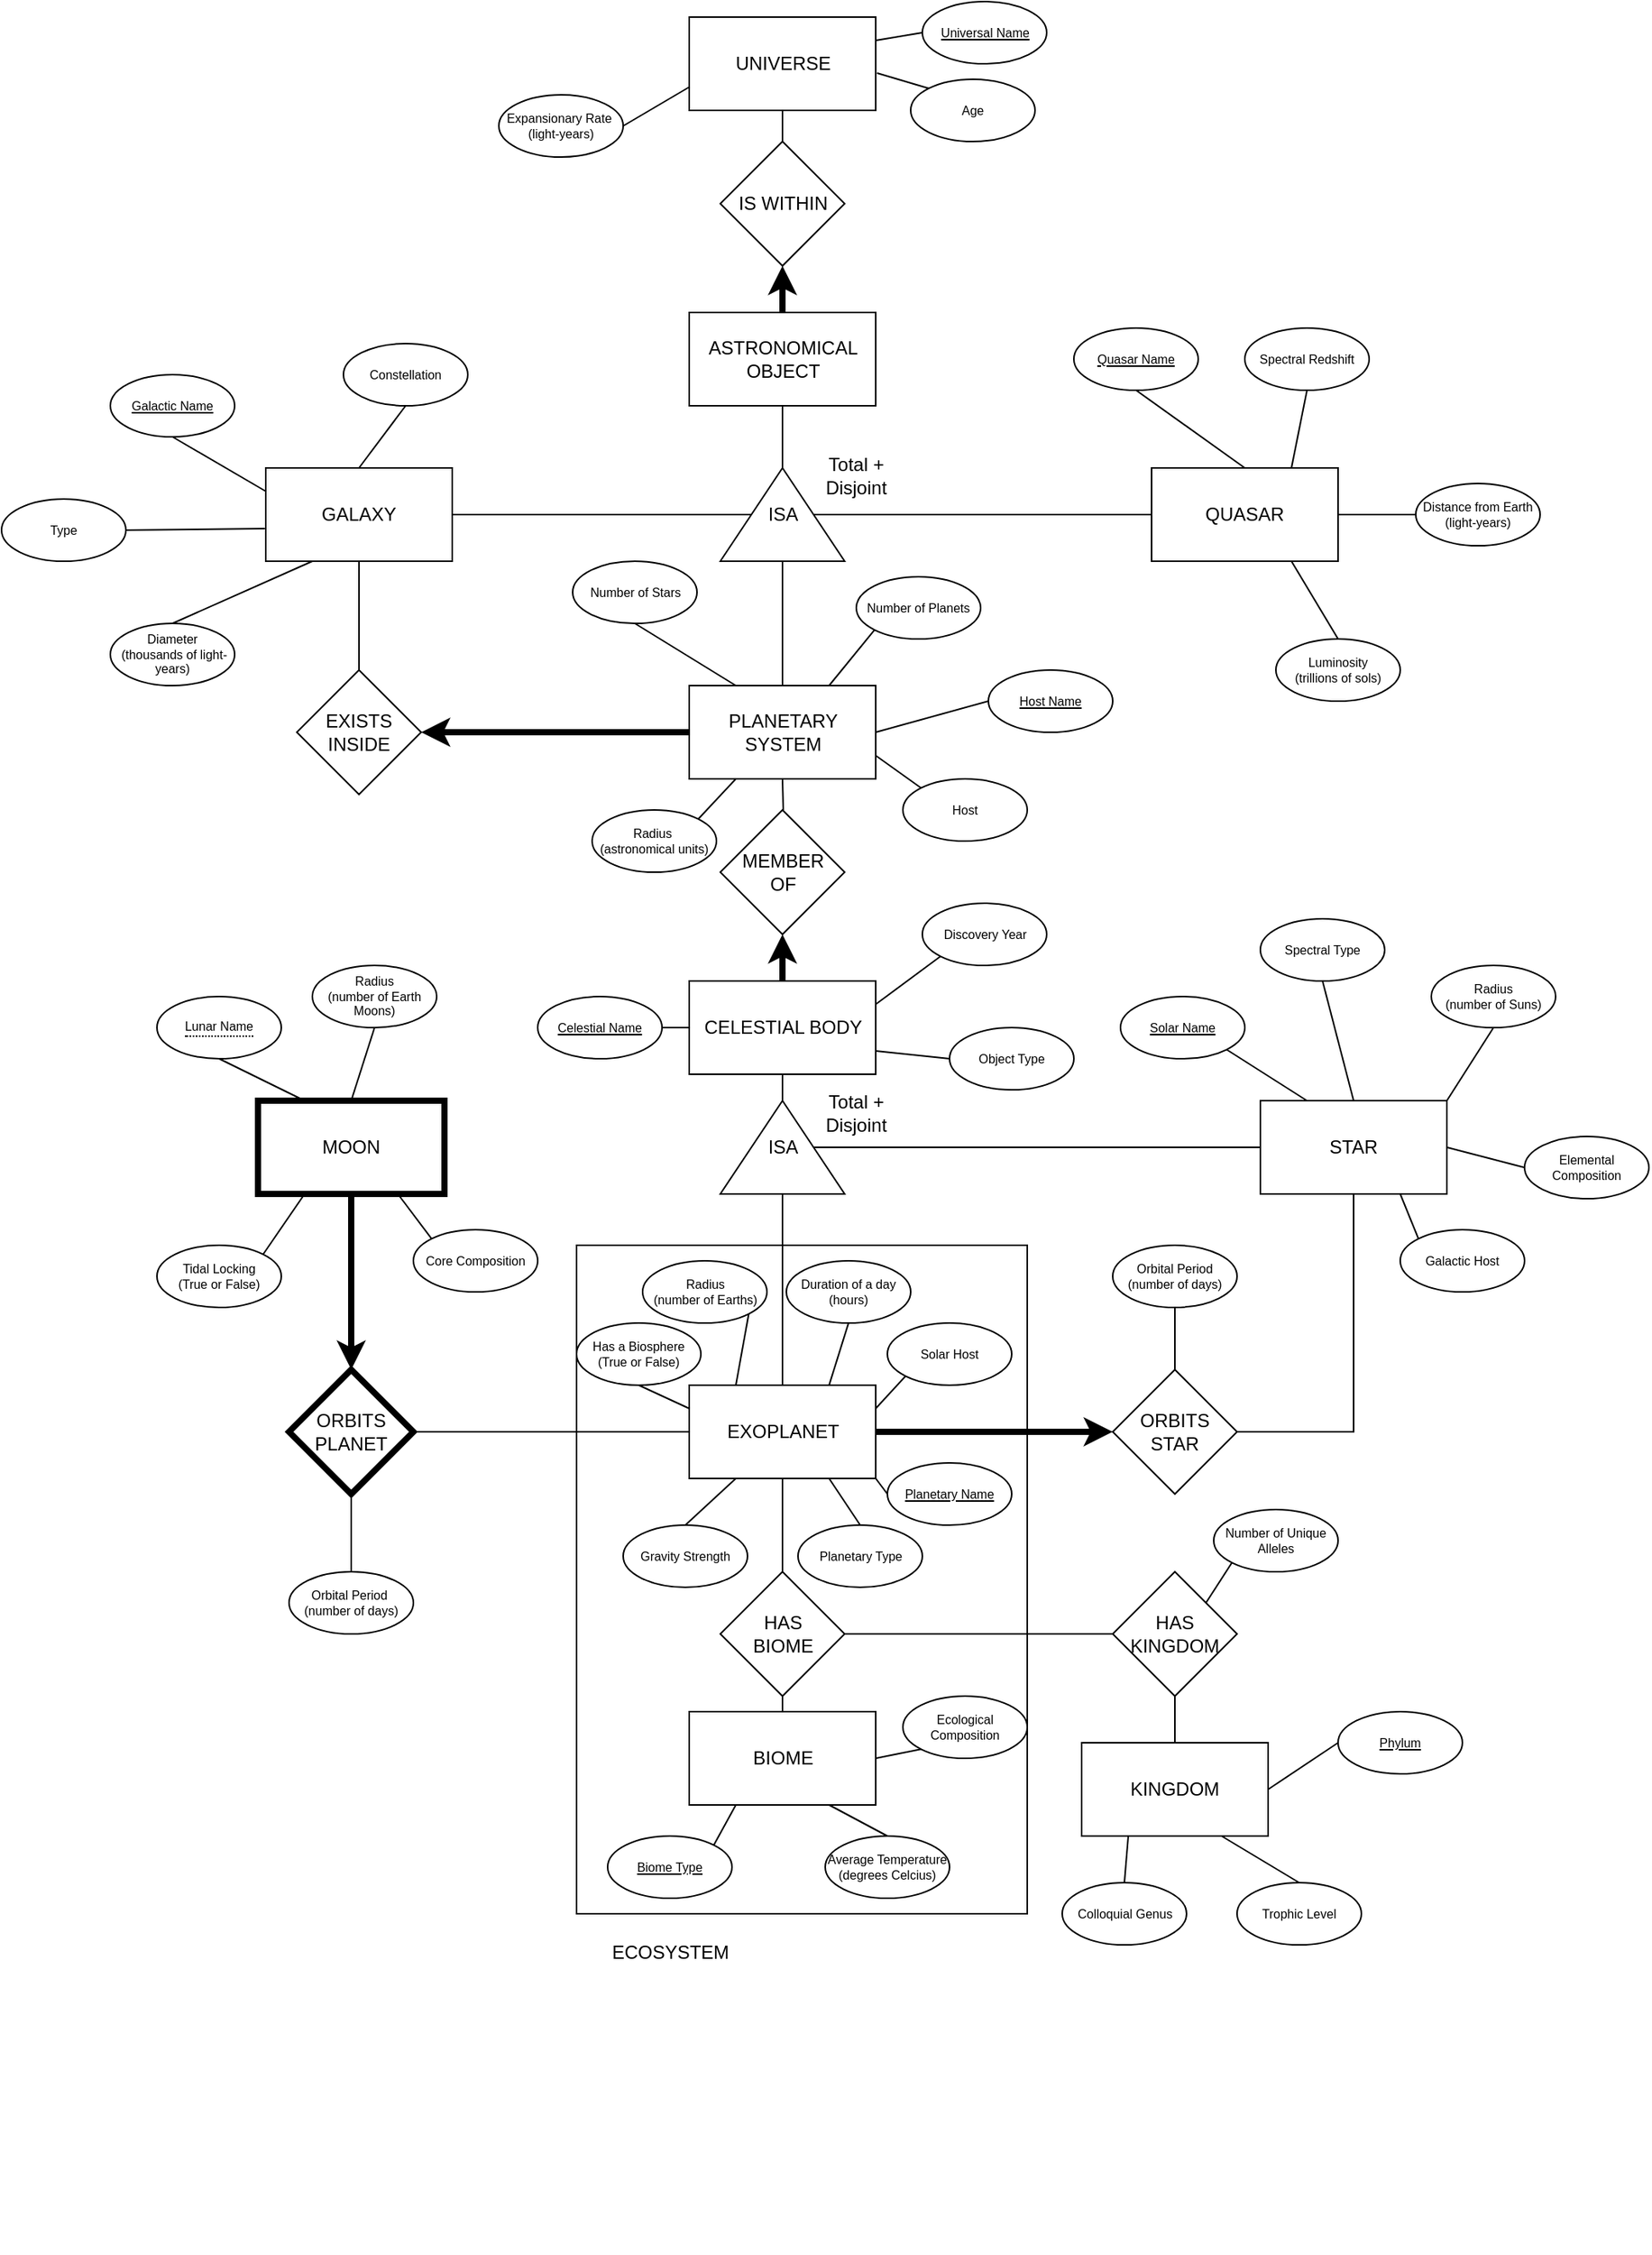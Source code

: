 <mxfile version="26.0.16">
  <diagram id="R2lEEEUBdFMjLlhIrx00" name="Page-1">
    <mxGraphModel dx="759" dy="839" grid="1" gridSize="10" guides="1" tooltips="1" connect="1" arrows="1" fold="1" page="1" pageScale="1" pageWidth="850" pageHeight="1100" math="0" shadow="0" extFonts="Permanent Marker^https://fonts.googleapis.com/css?family=Permanent+Marker">
      <root>
        <mxCell id="0" />
        <mxCell id="1" parent="0" />
        <mxCell id="1VaoVHeP2MTb9diUtBoy-65" value="" style="rounded=0;whiteSpace=wrap;html=1;fillColor=none;" parent="1" vertex="1">
          <mxGeometry x="440" y="800" width="290" height="430" as="geometry" />
        </mxCell>
        <mxCell id="3_3b8tCCSucJhdSfP9AF-27" value="PLANETARY SYSTEM" style="rounded=0;whiteSpace=wrap;html=1;" parent="1" vertex="1">
          <mxGeometry x="512.5" y="440" width="120" height="60" as="geometry" />
        </mxCell>
        <mxCell id="3_3b8tCCSucJhdSfP9AF-43" value="CELESTIAL BODY" style="rounded=0;whiteSpace=wrap;html=1;" parent="1" vertex="1">
          <mxGeometry x="512.5" y="630" width="120" height="60" as="geometry" />
        </mxCell>
        <mxCell id="3_3b8tCCSucJhdSfP9AF-45" value="ISA" style="triangle;whiteSpace=wrap;html=1;direction=north;" parent="1" vertex="1">
          <mxGeometry x="532.5" y="707" width="80" height="60" as="geometry" />
        </mxCell>
        <mxCell id="3_3b8tCCSucJhdSfP9AF-48" value="STAR" style="rounded=0;whiteSpace=wrap;html=1;" parent="1" vertex="1">
          <mxGeometry x="880" y="707" width="120" height="60" as="geometry" />
        </mxCell>
        <mxCell id="1VaoVHeP2MTb9diUtBoy-10" style="edgeStyle=orthogonalEdgeStyle;rounded=0;orthogonalLoop=1;jettySize=auto;html=1;exitX=1;exitY=0.5;exitDx=0;exitDy=0;entryX=0;entryY=0.5;entryDx=0;entryDy=0;strokeWidth=4;" parent="1" source="3_3b8tCCSucJhdSfP9AF-49" target="3_3b8tCCSucJhdSfP9AF-52" edge="1">
          <mxGeometry relative="1" as="geometry" />
        </mxCell>
        <mxCell id="3_3b8tCCSucJhdSfP9AF-49" value="EXOPLANET" style="rounded=0;whiteSpace=wrap;html=1;strokeWidth=1;" parent="1" vertex="1">
          <mxGeometry x="512.5" y="890" width="120" height="60" as="geometry" />
        </mxCell>
        <mxCell id="3_3b8tCCSucJhdSfP9AF-51" value="" style="endArrow=none;html=1;rounded=0;entryX=0;entryY=0.5;entryDx=0;entryDy=0;exitX=0.5;exitY=1;exitDx=0;exitDy=0;" parent="1" source="3_3b8tCCSucJhdSfP9AF-45" target="3_3b8tCCSucJhdSfP9AF-48" edge="1">
          <mxGeometry width="50" height="50" relative="1" as="geometry">
            <mxPoint x="700" y="960" as="sourcePoint" />
            <mxPoint x="370" y="880" as="targetPoint" />
            <Array as="points" />
          </mxGeometry>
        </mxCell>
        <mxCell id="3_3b8tCCSucJhdSfP9AF-52" value="ORBITS&lt;br&gt;STAR" style="rhombus;whiteSpace=wrap;html=1;strokeWidth=1;" parent="1" vertex="1">
          <mxGeometry x="785" y="880" width="80" height="80" as="geometry" />
        </mxCell>
        <mxCell id="1VaoVHeP2MTb9diUtBoy-9" style="edgeStyle=orthogonalEdgeStyle;rounded=0;orthogonalLoop=1;jettySize=auto;html=1;exitX=0.5;exitY=1;exitDx=0;exitDy=0;entryX=0.5;entryY=0;entryDx=0;entryDy=0;strokeWidth=4;" parent="1" source="3_3b8tCCSucJhdSfP9AF-55" target="3_3b8tCCSucJhdSfP9AF-57" edge="1">
          <mxGeometry relative="1" as="geometry">
            <mxPoint x="495" y="740.0" as="targetPoint" />
          </mxGeometry>
        </mxCell>
        <mxCell id="3_3b8tCCSucJhdSfP9AF-55" value="MOON" style="rounded=0;whiteSpace=wrap;html=1;strokeWidth=4;" parent="1" vertex="1">
          <mxGeometry x="235" y="707" width="120" height="60" as="geometry" />
        </mxCell>
        <mxCell id="3_3b8tCCSucJhdSfP9AF-57" value="ORBITS&lt;br&gt;PLANET" style="rhombus;whiteSpace=wrap;html=1;strokeWidth=4;" parent="1" vertex="1">
          <mxGeometry x="255" y="880" width="80" height="80" as="geometry" />
        </mxCell>
        <mxCell id="3_3b8tCCSucJhdSfP9AF-60" value="" style="endArrow=none;html=1;rounded=0;entryX=0;entryY=0.5;entryDx=0;entryDy=0;exitX=1;exitY=0.5;exitDx=0;exitDy=0;" parent="1" source="3_3b8tCCSucJhdSfP9AF-57" target="3_3b8tCCSucJhdSfP9AF-49" edge="1">
          <mxGeometry width="50" height="50" relative="1" as="geometry">
            <mxPoint x="320" y="1100" as="sourcePoint" />
            <mxPoint x="370" y="1050" as="targetPoint" />
          </mxGeometry>
        </mxCell>
        <mxCell id="3_3b8tCCSucJhdSfP9AF-74" value="BIOME" style="rounded=0;whiteSpace=wrap;html=1;" parent="1" vertex="1">
          <mxGeometry x="512.5" y="1100" width="120" height="60" as="geometry" />
        </mxCell>
        <mxCell id="3_3b8tCCSucJhdSfP9AF-75" value="HAS&lt;br&gt;BIOME" style="rhombus;whiteSpace=wrap;html=1;" parent="1" vertex="1">
          <mxGeometry x="532.5" y="1010" width="80" height="80" as="geometry" />
        </mxCell>
        <mxCell id="3_3b8tCCSucJhdSfP9AF-80" value="" style="endArrow=none;html=1;rounded=0;exitX=0.5;exitY=0;exitDx=0;exitDy=0;entryX=0.75;entryY=1;entryDx=0;entryDy=0;" parent="1" source="1VaoVHeP2MTb9diUtBoy-56" target="3_3b8tCCSucJhdSfP9AF-74" edge="1">
          <mxGeometry width="50" height="50" relative="1" as="geometry">
            <mxPoint x="575" y="1240" as="sourcePoint" />
            <mxPoint x="992.5" y="1390" as="targetPoint" />
          </mxGeometry>
        </mxCell>
        <mxCell id="3_3b8tCCSucJhdSfP9AF-87" value="KINGDOM" style="rounded=0;whiteSpace=wrap;html=1;" parent="1" vertex="1">
          <mxGeometry x="765" y="1120" width="120" height="60" as="geometry" />
        </mxCell>
        <mxCell id="3_3b8tCCSucJhdSfP9AF-108" value="&lt;font style=&quot;line-height: 100%;&quot;&gt;Number of Planets&lt;/font&gt;" style="ellipse;whiteSpace=wrap;html=1;spacing=0;fontSize=8;" parent="1" vertex="1">
          <mxGeometry x="620" y="370" width="80" height="40" as="geometry" />
        </mxCell>
        <mxCell id="3_3b8tCCSucJhdSfP9AF-109" value="&lt;font style=&quot;line-height: 100%;&quot;&gt;Number of Stars&lt;/font&gt;" style="ellipse;whiteSpace=wrap;html=1;spacing=0;fontSize=8;" parent="1" vertex="1">
          <mxGeometry x="437.5" y="360" width="80" height="40" as="geometry" />
        </mxCell>
        <mxCell id="3_3b8tCCSucJhdSfP9AF-110" value="&lt;font style=&quot;line-height: 100%;&quot;&gt;Host Name&lt;/font&gt;" style="ellipse;whiteSpace=wrap;html=1;spacing=0;fontSize=8;fontStyle=4" parent="1" vertex="1">
          <mxGeometry x="705" y="430" width="80" height="40" as="geometry" />
        </mxCell>
        <mxCell id="3_3b8tCCSucJhdSfP9AF-112" value="" style="endArrow=none;html=1;rounded=0;entryX=0.5;entryY=1;entryDx=0;entryDy=0;exitX=0.25;exitY=0;exitDx=0;exitDy=0;" parent="1" source="3_3b8tCCSucJhdSfP9AF-27" target="3_3b8tCCSucJhdSfP9AF-109" edge="1">
          <mxGeometry width="50" height="50" relative="1" as="geometry">
            <mxPoint x="790" y="740" as="sourcePoint" />
            <mxPoint x="620" y="790" as="targetPoint" />
          </mxGeometry>
        </mxCell>
        <mxCell id="3_3b8tCCSucJhdSfP9AF-113" value="" style="endArrow=none;html=1;rounded=0;entryX=0;entryY=1;entryDx=0;entryDy=0;exitX=0.75;exitY=0;exitDx=0;exitDy=0;" parent="1" source="3_3b8tCCSucJhdSfP9AF-27" target="3_3b8tCCSucJhdSfP9AF-108" edge="1">
          <mxGeometry width="50" height="50" relative="1" as="geometry">
            <mxPoint x="640" y="464" as="sourcePoint" />
            <mxPoint x="620" y="790" as="targetPoint" />
          </mxGeometry>
        </mxCell>
        <mxCell id="3_3b8tCCSucJhdSfP9AF-114" value="" style="endArrow=none;html=1;rounded=0;entryX=0;entryY=0.5;entryDx=0;entryDy=0;exitX=1;exitY=0.5;exitDx=0;exitDy=0;" parent="1" source="3_3b8tCCSucJhdSfP9AF-27" target="3_3b8tCCSucJhdSfP9AF-110" edge="1">
          <mxGeometry width="50" height="50" relative="1" as="geometry">
            <mxPoint x="570" y="840" as="sourcePoint" />
            <mxPoint x="620" y="790" as="targetPoint" />
          </mxGeometry>
        </mxCell>
        <mxCell id="3_3b8tCCSucJhdSfP9AF-124" value="&lt;font style=&quot;line-height: 100%;&quot;&gt;Spectral Type&lt;/font&gt;" style="ellipse;whiteSpace=wrap;html=1;spacing=0;fontSize=8;" parent="1" vertex="1">
          <mxGeometry x="880" y="590" width="80" height="40" as="geometry" />
        </mxCell>
        <mxCell id="3_3b8tCCSucJhdSfP9AF-127" value="&lt;font style=&quot;line-height: 100%;&quot;&gt;Radius &lt;br&gt;(number of Suns)&lt;/font&gt;" style="ellipse;whiteSpace=wrap;html=1;spacing=0;fontSize=8;" parent="1" vertex="1">
          <mxGeometry x="990" y="620" width="80" height="40" as="geometry" />
        </mxCell>
        <mxCell id="3_3b8tCCSucJhdSfP9AF-130" value="" style="endArrow=none;html=1;rounded=0;entryX=0.75;entryY=1;entryDx=0;entryDy=0;exitX=0.5;exitY=0;exitDx=0;exitDy=0;" parent="1" source="1VaoVHeP2MTb9diUtBoy-26" target="3_3b8tCCSucJhdSfP9AF-49" edge="1">
          <mxGeometry width="50" height="50" relative="1" as="geometry">
            <mxPoint x="700" y="960" as="sourcePoint" />
            <mxPoint x="590" y="1120" as="targetPoint" />
            <Array as="points" />
          </mxGeometry>
        </mxCell>
        <mxCell id="3_3b8tCCSucJhdSfP9AF-134" value="&lt;font style=&quot;line-height: 100%;&quot;&gt;Radius&lt;br&gt;(number of Earths)&lt;/font&gt;" style="ellipse;whiteSpace=wrap;html=1;spacing=0;fontSize=8;" parent="1" vertex="1">
          <mxGeometry x="482.5" y="810" width="80" height="40" as="geometry" />
        </mxCell>
        <mxCell id="3_3b8tCCSucJhdSfP9AF-135" value="" style="endArrow=none;html=1;rounded=0;entryX=1;entryY=1;entryDx=0;entryDy=0;exitX=0.25;exitY=0;exitDx=0;exitDy=0;" parent="1" source="3_3b8tCCSucJhdSfP9AF-49" target="3_3b8tCCSucJhdSfP9AF-134" edge="1">
          <mxGeometry width="50" height="50" relative="1" as="geometry">
            <mxPoint x="540" y="1060" as="sourcePoint" />
            <mxPoint x="590" y="1010" as="targetPoint" />
          </mxGeometry>
        </mxCell>
        <mxCell id="3_3b8tCCSucJhdSfP9AF-137" value="" style="endArrow=none;html=1;rounded=0;entryX=0.5;entryY=0;entryDx=0;entryDy=0;exitX=0.5;exitY=1;exitDx=0;exitDy=0;" parent="1" source="3_3b8tCCSucJhdSfP9AF-57" target="1VaoVHeP2MTb9diUtBoy-53" edge="1">
          <mxGeometry width="50" height="50" relative="1" as="geometry">
            <mxPoint x="540" y="1110" as="sourcePoint" />
            <mxPoint x="295" y="830.0" as="targetPoint" />
          </mxGeometry>
        </mxCell>
        <mxCell id="3_3b8tCCSucJhdSfP9AF-139" value="" style="endArrow=none;html=1;rounded=0;exitX=0.25;exitY=0;exitDx=0;exitDy=0;entryX=0.5;entryY=1;entryDx=0;entryDy=0;" parent="1" source="3_3b8tCCSucJhdSfP9AF-55" target="1VaoVHeP2MTb9diUtBoy-43" edge="1">
          <mxGeometry width="50" height="50" relative="1" as="geometry">
            <mxPoint x="780" y="930" as="sourcePoint" />
            <mxPoint x="410" y="650" as="targetPoint" />
          </mxGeometry>
        </mxCell>
        <mxCell id="3_3b8tCCSucJhdSfP9AF-140" value="Gravity Strength" style="ellipse;whiteSpace=wrap;html=1;spacing=0;fontSize=8;fontStyle=0" parent="1" vertex="1">
          <mxGeometry x="470" y="980" width="80" height="40" as="geometry" />
        </mxCell>
        <mxCell id="3_3b8tCCSucJhdSfP9AF-146" value="&lt;u&gt;Biome Type&lt;/u&gt;" style="ellipse;whiteSpace=wrap;html=1;spacing=0;fontSize=8;" parent="1" vertex="1">
          <mxGeometry x="460" y="1180" width="80" height="40" as="geometry" />
        </mxCell>
        <mxCell id="3_3b8tCCSucJhdSfP9AF-148" value="" style="endArrow=none;html=1;rounded=0;entryX=1;entryY=0;entryDx=0;entryDy=0;exitX=0.25;exitY=1;exitDx=0;exitDy=0;" parent="1" source="3_3b8tCCSucJhdSfP9AF-74" target="3_3b8tCCSucJhdSfP9AF-146" edge="1">
          <mxGeometry width="50" height="50" relative="1" as="geometry">
            <mxPoint x="772.5" y="1290" as="sourcePoint" />
            <mxPoint x="822.5" y="1240" as="targetPoint" />
          </mxGeometry>
        </mxCell>
        <mxCell id="5NAUcizy4VVncjoelG-u-10" style="edgeStyle=orthogonalEdgeStyle;rounded=0;orthogonalLoop=1;jettySize=auto;html=1;exitX=1;exitY=0.5;exitDx=0;exitDy=0;" parent="1" edge="1">
          <mxGeometry relative="1" as="geometry">
            <mxPoint x="525" y="1440" as="targetPoint" />
            <mxPoint x="525" y="1440" as="sourcePoint" />
          </mxGeometry>
        </mxCell>
        <mxCell id="3_3b8tCCSucJhdSfP9AF-155" value="Trophic Level" style="ellipse;whiteSpace=wrap;html=1;spacing=0;fontSize=8;" parent="1" vertex="1">
          <mxGeometry x="865" y="1210" width="80" height="40" as="geometry" />
        </mxCell>
        <mxCell id="3_3b8tCCSucJhdSfP9AF-156" value="" style="endArrow=none;html=1;rounded=0;exitX=1;exitY=0.5;exitDx=0;exitDy=0;entryX=0;entryY=0.5;entryDx=0;entryDy=0;" parent="1" source="3_3b8tCCSucJhdSfP9AF-87" target="5ytQT6zgBGJg883eWHq6-3" edge="1">
          <mxGeometry width="50" height="50" relative="1" as="geometry">
            <mxPoint x="610" y="1410" as="sourcePoint" />
            <mxPoint x="695" y="1370" as="targetPoint" />
          </mxGeometry>
        </mxCell>
        <mxCell id="UXuDMvFJDcri6SYYM4VH-30" value="&lt;u&gt;Universal Name&lt;span style=&quot;color: rgba(0, 0, 0, 0); font-family: monospace; font-size: 0px; text-align: start; text-wrap-mode: nowrap;&quot;&gt;%3CmxGraphModel%3E%3Croot%3E%3CmxCell%20id%3D%220%22%2F%3E%3CmxCell%20id%3D%221%22%20parent%3D%220%22%2F%3E%3CmxCell%20id%3D%222%22%20value%3D%22%26lt%3Bfont%20style%3D%26quot%3Bline-height%3A%20100%25%3B%26quot%3B%26gt%3BSpectral%20Luminousity%26lt%3B%2Ffont%26gt%3B%22%20style%3D%22ellipse%3BwhiteSpace%3Dwrap%3Bhtml%3D1%3Bspacing%3D0%3BfontSize%3D8%3B%22%20vertex%3D%221%22%20parent%3D%221%22%3E%3CmxGeometry%20x%3D%22300%22%20y%3D%2220%22%20width%3D%2280%22%20height%3D%2240%22%20as%3D%22geometry%22%2F%3E%3C%2FmxCell%3E%3C%2Froot%3E%3C%2FmxGraphModel%3E&lt;/span&gt;&lt;/u&gt;" style="ellipse;whiteSpace=wrap;html=1;spacing=0;fontSize=8;" parent="1" vertex="1">
          <mxGeometry x="662.5" width="80" height="40" as="geometry" />
        </mxCell>
        <mxCell id="UXuDMvFJDcri6SYYM4VH-31" value="Age" style="ellipse;whiteSpace=wrap;html=1;spacing=0;fontSize=8;" parent="1" vertex="1">
          <mxGeometry x="655" y="50" width="80" height="40" as="geometry" />
        </mxCell>
        <mxCell id="UXuDMvFJDcri6SYYM4VH-60" style="edgeStyle=orthogonalEdgeStyle;rounded=0;orthogonalLoop=1;jettySize=auto;html=1;entryX=0.5;entryY=1;entryDx=0;entryDy=0;exitX=0.5;exitY=0;exitDx=0;exitDy=0;strokeWidth=4;" parent="1" source="UXuDMvFJDcri6SYYM4VH-36" target="UXuDMvFJDcri6SYYM4VH-35" edge="1">
          <mxGeometry relative="1" as="geometry">
            <mxPoint x="705" y="150" as="targetPoint" />
            <mxPoint x="705" y="120" as="sourcePoint" />
          </mxGeometry>
        </mxCell>
        <mxCell id="UXuDMvFJDcri6SYYM4VH-32" value="UNIVERSE" style="rounded=0;whiteSpace=wrap;html=1;" parent="1" vertex="1">
          <mxGeometry x="512.5" y="10" width="120" height="60" as="geometry" />
        </mxCell>
        <mxCell id="UXuDMvFJDcri6SYYM4VH-33" value="" style="endArrow=none;html=1;rounded=0;entryX=0;entryY=0.5;entryDx=0;entryDy=0;exitX=1;exitY=0.25;exitDx=0;exitDy=0;" parent="1" source="UXuDMvFJDcri6SYYM4VH-32" target="UXuDMvFJDcri6SYYM4VH-30" edge="1">
          <mxGeometry width="50" height="50" relative="1" as="geometry">
            <mxPoint x="882.5" y="140" as="sourcePoint" />
            <mxPoint x="664.5" y="24" as="targetPoint" />
          </mxGeometry>
        </mxCell>
        <mxCell id="UXuDMvFJDcri6SYYM4VH-34" value="" style="endArrow=none;html=1;rounded=0;entryX=0;entryY=0;entryDx=0;entryDy=0;exitX=1.007;exitY=0.6;exitDx=0;exitDy=0;exitPerimeter=0;" parent="1" source="UXuDMvFJDcri6SYYM4VH-32" target="UXuDMvFJDcri6SYYM4VH-31" edge="1">
          <mxGeometry width="50" height="50" relative="1" as="geometry">
            <mxPoint x="882.5" y="140" as="sourcePoint" />
            <mxPoint x="672.5" y="70" as="targetPoint" />
          </mxGeometry>
        </mxCell>
        <mxCell id="UXuDMvFJDcri6SYYM4VH-35" value="IS WITHIN" style="rhombus;whiteSpace=wrap;html=1;" parent="1" vertex="1">
          <mxGeometry x="532.5" y="90" width="80" height="80" as="geometry" />
        </mxCell>
        <mxCell id="UXuDMvFJDcri6SYYM4VH-36" value="ASTRONOMICAL OBJECT" style="rounded=0;whiteSpace=wrap;html=1;" parent="1" vertex="1">
          <mxGeometry x="512.5" y="200" width="120" height="60" as="geometry" />
        </mxCell>
        <mxCell id="UXuDMvFJDcri6SYYM4VH-38" value="QUASAR" style="rounded=0;whiteSpace=wrap;html=1;" parent="1" vertex="1">
          <mxGeometry x="810" y="300" width="120" height="60" as="geometry" />
        </mxCell>
        <mxCell id="UXuDMvFJDcri6SYYM4VH-39" value="&lt;u&gt;Quasar Name&lt;/u&gt;" style="ellipse;whiteSpace=wrap;html=1;spacing=0;fontSize=8;" parent="1" vertex="1">
          <mxGeometry x="760" y="210" width="80" height="40" as="geometry" />
        </mxCell>
        <mxCell id="UXuDMvFJDcri6SYYM4VH-40" value="Spectral Redshift" style="ellipse;whiteSpace=wrap;html=1;spacing=0;fontSize=8;" parent="1" vertex="1">
          <mxGeometry x="870" y="210" width="80" height="40" as="geometry" />
        </mxCell>
        <mxCell id="UXuDMvFJDcri6SYYM4VH-44" value="GALAXY" style="rounded=0;whiteSpace=wrap;html=1;" parent="1" vertex="1">
          <mxGeometry x="240" y="300" width="120" height="60" as="geometry" />
        </mxCell>
        <mxCell id="UXuDMvFJDcri6SYYM4VH-46" value="&lt;u&gt;Galactic Name&lt;span style=&quot;color: rgba(0, 0, 0, 0); font-family: monospace; font-size: 0px; text-align: start; text-wrap-mode: nowrap;&quot;&gt;%3CmxGraphModel%3E%3Croot%3E%3CmxCell%20id%3D%220%22%2F%3E%3CmxCell%20id%3D%221%22%20parent%3D%220%22%2F%3E%3CmxCell%20id%3D%222%22%20value%3D%22%26lt%3Bfont%20style%3D%26quot%3Bline-height%3A%20100%25%3B%26quot%3B%26gt%3BSpectral%20Luminousity%26lt%3B%2Ffont%26gt%3B%22%20style%3D%22ellipse%3BwhiteSpace%3Dwrap%3Bhtml%3D1%3Bspacing%3D0%3BfontSize%3D8%3B%22%20vertex%3D%221%22%20parent%3D%221%22%3E%3CmxGeometry%20x%3D%22300%22%20y%3D%2220%22%20width%3D%2280%22%20height%3D%2240%22%20as%3D%22geometry%22%2F%3E%3C%2FmxCell%3E%3C%2Froot%3E%3C%2FmxGraphModel%3E&lt;/span&gt;&lt;/u&gt;" style="ellipse;whiteSpace=wrap;html=1;spacing=0;fontSize=8;" parent="1" vertex="1">
          <mxGeometry x="140" y="240" width="80" height="40" as="geometry" />
        </mxCell>
        <mxCell id="UXuDMvFJDcri6SYYM4VH-47" value="Type" style="ellipse;whiteSpace=wrap;html=1;spacing=0;fontSize=8;" parent="1" vertex="1">
          <mxGeometry x="70" y="320" width="80" height="40" as="geometry" />
        </mxCell>
        <mxCell id="UXuDMvFJDcri6SYYM4VH-48" value="" style="endArrow=none;html=1;rounded=0;entryX=0.5;entryY=1;entryDx=0;entryDy=0;exitX=0;exitY=0.25;exitDx=0;exitDy=0;" parent="1" source="UXuDMvFJDcri6SYYM4VH-44" target="UXuDMvFJDcri6SYYM4VH-46" edge="1">
          <mxGeometry width="50" height="50" relative="1" as="geometry">
            <mxPoint x="170" y="530" as="sourcePoint" />
            <mxPoint x="220" y="480" as="targetPoint" />
          </mxGeometry>
        </mxCell>
        <mxCell id="UXuDMvFJDcri6SYYM4VH-49" value="" style="endArrow=none;html=1;rounded=0;entryX=1;entryY=0.5;entryDx=0;entryDy=0;exitX=-0.005;exitY=0.649;exitDx=0;exitDy=0;exitPerimeter=0;" parent="1" source="UXuDMvFJDcri6SYYM4VH-44" target="UXuDMvFJDcri6SYYM4VH-47" edge="1">
          <mxGeometry width="50" height="50" relative="1" as="geometry">
            <mxPoint x="170" y="530" as="sourcePoint" />
            <mxPoint x="220" y="480" as="targetPoint" />
          </mxGeometry>
        </mxCell>
        <mxCell id="UXuDMvFJDcri6SYYM4VH-51" value="" style="endArrow=none;html=1;rounded=0;entryX=0.5;entryY=1;entryDx=0;entryDy=0;exitX=0.5;exitY=0;exitDx=0;exitDy=0;" parent="1" source="UXuDMvFJDcri6SYYM4VH-38" target="UXuDMvFJDcri6SYYM4VH-39" edge="1">
          <mxGeometry relative="1" as="geometry">
            <mxPoint x="870" y="430" as="sourcePoint" />
            <mxPoint x="930" y="420" as="targetPoint" />
          </mxGeometry>
        </mxCell>
        <mxCell id="UXuDMvFJDcri6SYYM4VH-52" value="" style="endArrow=none;html=1;rounded=0;entryX=0.5;entryY=1;entryDx=0;entryDy=0;exitX=0.75;exitY=0;exitDx=0;exitDy=0;" parent="1" source="UXuDMvFJDcri6SYYM4VH-38" target="UXuDMvFJDcri6SYYM4VH-40" edge="1">
          <mxGeometry relative="1" as="geometry">
            <mxPoint x="880" y="440" as="sourcePoint" />
            <mxPoint x="880" y="410" as="targetPoint" />
            <Array as="points" />
          </mxGeometry>
        </mxCell>
        <mxCell id="UXuDMvFJDcri6SYYM4VH-54" value="" style="endArrow=none;html=1;rounded=0;entryX=0.5;entryY=1;entryDx=0;entryDy=0;exitX=1;exitY=0.5;exitDx=0;exitDy=0;" parent="1" source="UXuDMvFJDcri6SYYM4VH-44" edge="1">
          <mxGeometry relative="1" as="geometry">
            <mxPoint x="960" y="450" as="sourcePoint" />
            <mxPoint x="592.5" y="330" as="targetPoint" />
          </mxGeometry>
        </mxCell>
        <mxCell id="UXuDMvFJDcri6SYYM4VH-55" value="" style="endArrow=none;html=1;rounded=0;entryX=0.5;entryY=0;entryDx=0;entryDy=0;exitX=0;exitY=0.5;exitDx=0;exitDy=0;" parent="1" target="3_3b8tCCSucJhdSfP9AF-27" edge="1">
          <mxGeometry relative="1" as="geometry">
            <mxPoint x="572.5" y="360" as="sourcePoint" />
            <mxPoint x="570" y="410" as="targetPoint" />
          </mxGeometry>
        </mxCell>
        <mxCell id="UXuDMvFJDcri6SYYM4VH-56" value="" style="endArrow=none;html=1;rounded=0;entryX=0.5;entryY=0;entryDx=0;entryDy=0;exitX=0;exitY=0.5;exitDx=0;exitDy=0;" parent="1" edge="1">
          <mxGeometry relative="1" as="geometry">
            <mxPoint x="572.5" y="360" as="sourcePoint" />
            <mxPoint x="552.5" y="330" as="targetPoint" />
          </mxGeometry>
        </mxCell>
        <mxCell id="UXuDMvFJDcri6SYYM4VH-57" value="" style="endArrow=none;html=1;rounded=0;entryX=0.5;entryY=1;entryDx=0;entryDy=0;exitX=1;exitY=0.5;exitDx=0;exitDy=0;" parent="1" target="UXuDMvFJDcri6SYYM4VH-36" edge="1">
          <mxGeometry relative="1" as="geometry">
            <mxPoint x="572.5" y="300" as="sourcePoint" />
            <mxPoint x="990" y="450" as="targetPoint" />
          </mxGeometry>
        </mxCell>
        <mxCell id="UXuDMvFJDcri6SYYM4VH-58" value="EXISTS INSIDE" style="rhombus;whiteSpace=wrap;html=1;" parent="1" vertex="1">
          <mxGeometry x="260" y="430" width="80" height="80" as="geometry" />
        </mxCell>
        <mxCell id="UXuDMvFJDcri6SYYM4VH-63" value="" style="endArrow=none;html=1;rounded=0;exitX=0.5;exitY=1;exitDx=0;exitDy=0;" parent="1" source="3_3b8tCCSucJhdSfP9AF-27" edge="1">
          <mxGeometry width="50" height="50" relative="1" as="geometry">
            <mxPoint x="525" y="540" as="sourcePoint" />
            <mxPoint x="573" y="520" as="targetPoint" />
          </mxGeometry>
        </mxCell>
        <mxCell id="UXuDMvFJDcri6SYYM4VH-64" value="MEMBER&lt;br&gt;OF" style="rhombus;whiteSpace=wrap;html=1;" parent="1" vertex="1">
          <mxGeometry x="532.5" y="520" width="80" height="80" as="geometry" />
        </mxCell>
        <mxCell id="UXuDMvFJDcri6SYYM4VH-67" value="" style="endArrow=none;html=1;rounded=0;entryX=0;entryY=0.5;entryDx=0;entryDy=0;" parent="1" source="3_3b8tCCSucJhdSfP9AF-49" target="3_3b8tCCSucJhdSfP9AF-45" edge="1">
          <mxGeometry width="50" height="50" relative="1" as="geometry">
            <mxPoint x="340" y="790" as="sourcePoint" />
            <mxPoint x="570" y="800" as="targetPoint" />
          </mxGeometry>
        </mxCell>
        <mxCell id="UXuDMvFJDcri6SYYM4VH-68" value="" style="endArrow=none;html=1;rounded=0;entryX=0.5;entryY=1;entryDx=0;entryDy=0;" parent="1" source="3_3b8tCCSucJhdSfP9AF-45" target="3_3b8tCCSucJhdSfP9AF-43" edge="1">
          <mxGeometry width="50" height="50" relative="1" as="geometry">
            <mxPoint x="573" y="740" as="sourcePoint" />
            <mxPoint x="620" y="690" as="targetPoint" />
          </mxGeometry>
        </mxCell>
        <mxCell id="UXuDMvFJDcri6SYYM4VH-72" value="" style="endArrow=none;html=1;rounded=0;entryX=0.5;entryY=1;entryDx=0;entryDy=0;exitX=0.5;exitY=0;exitDx=0;exitDy=0;" parent="1" source="3_3b8tCCSucJhdSfP9AF-48" target="3_3b8tCCSucJhdSfP9AF-124" edge="1">
          <mxGeometry width="50" height="50" relative="1" as="geometry">
            <mxPoint x="940" y="760" as="sourcePoint" />
            <mxPoint x="1080" y="840" as="targetPoint" />
          </mxGeometry>
        </mxCell>
        <mxCell id="UXuDMvFJDcri6SYYM4VH-73" value="" style="endArrow=none;html=1;rounded=0;entryX=0.5;entryY=1;entryDx=0;entryDy=0;exitX=1;exitY=0;exitDx=0;exitDy=0;" parent="1" source="3_3b8tCCSucJhdSfP9AF-48" target="3_3b8tCCSucJhdSfP9AF-127" edge="1">
          <mxGeometry width="50" height="50" relative="1" as="geometry">
            <mxPoint x="1000" y="888" as="sourcePoint" />
            <mxPoint x="1090" y="850" as="targetPoint" />
          </mxGeometry>
        </mxCell>
        <mxCell id="yWUS_omm38bZTp-P1tU6-4" value="" style="endArrow=none;html=1;rounded=0;entryX=0.5;entryY=1;entryDx=0;entryDy=0;strokeWidth=1;endSize=2;exitX=1;exitY=0.5;exitDx=0;exitDy=0;" parent="1" source="3_3b8tCCSucJhdSfP9AF-52" target="3_3b8tCCSucJhdSfP9AF-48" edge="1">
          <mxGeometry width="50" height="50" relative="1" as="geometry">
            <mxPoint x="900" y="940" as="sourcePoint" />
            <mxPoint x="1020" y="919.79" as="targetPoint" />
            <Array as="points">
              <mxPoint x="940" y="920" />
            </Array>
          </mxGeometry>
        </mxCell>
        <mxCell id="yWUS_omm38bZTp-P1tU6-6" value="" style="endArrow=none;html=1;rounded=0;entryX=0.5;entryY=0;entryDx=0;entryDy=0;strokeWidth=4;endSize=2;exitX=0.5;exitY=1;exitDx=0;exitDy=0;startArrow=classic;startFill=1;" parent="1" source="UXuDMvFJDcri6SYYM4VH-64" target="3_3b8tCCSucJhdSfP9AF-43" edge="1">
          <mxGeometry width="50" height="50" relative="1" as="geometry">
            <mxPoint x="560" y="600" as="sourcePoint" />
            <mxPoint x="290" y="1158" as="targetPoint" />
          </mxGeometry>
        </mxCell>
        <mxCell id="yWUS_omm38bZTp-P1tU6-11" style="edgeStyle=orthogonalEdgeStyle;rounded=0;orthogonalLoop=1;jettySize=auto;html=1;exitX=0.5;exitY=1;exitDx=0;exitDy=0;" parent="1" source="UXuDMvFJDcri6SYYM4VH-47" target="UXuDMvFJDcri6SYYM4VH-47" edge="1">
          <mxGeometry relative="1" as="geometry" />
        </mxCell>
        <mxCell id="5NAUcizy4VVncjoelG-u-2" value="" style="endArrow=none;html=1;rounded=0;entryX=0.5;entryY=0;entryDx=0;entryDy=0;exitX=0;exitY=0.5;exitDx=0;exitDy=0;" parent="1" source="UXuDMvFJDcri6SYYM4VH-38" edge="1">
          <mxGeometry relative="1" as="geometry">
            <mxPoint x="880" y="330" as="sourcePoint" />
            <mxPoint x="552.5" y="330" as="targetPoint" />
          </mxGeometry>
        </mxCell>
        <mxCell id="5NAUcizy4VVncjoelG-u-3" value="ISA" style="triangle;whiteSpace=wrap;html=1;direction=north;" parent="1" vertex="1">
          <mxGeometry x="532.5" y="300" width="80" height="60" as="geometry" />
        </mxCell>
        <mxCell id="5NAUcizy4VVncjoelG-u-4" value="Total + Disjoint" style="text;html=1;align=center;verticalAlign=middle;whiteSpace=wrap;rounded=0;" parent="1" vertex="1">
          <mxGeometry x="590" y="700" width="60" height="30" as="geometry" />
        </mxCell>
        <mxCell id="5NAUcizy4VVncjoelG-u-5" value="Total + Disjoint" style="text;html=1;align=center;verticalAlign=middle;whiteSpace=wrap;rounded=0;" parent="1" vertex="1">
          <mxGeometry x="590" y="290" width="60" height="30" as="geometry" />
        </mxCell>
        <mxCell id="5NAUcizy4VVncjoelG-u-8" value="" style="endArrow=none;html=1;rounded=0;entryX=0.25;entryY=1;entryDx=0;entryDy=0;exitX=0.5;exitY=0;exitDx=0;exitDy=0;" parent="1" source="3_3b8tCCSucJhdSfP9AF-140" target="3_3b8tCCSucJhdSfP9AF-49" edge="1">
          <mxGeometry width="50" height="50" relative="1" as="geometry">
            <mxPoint x="500" y="1020" as="sourcePoint" />
            <mxPoint x="550" y="970" as="targetPoint" />
          </mxGeometry>
        </mxCell>
        <mxCell id="5ytQT6zgBGJg883eWHq6-3" value="&lt;u&gt;Phylum&lt;/u&gt;" style="ellipse;whiteSpace=wrap;html=1;spacing=0;fontSize=8;" parent="1" vertex="1">
          <mxGeometry x="930" y="1100" width="80" height="40" as="geometry" />
        </mxCell>
        <mxCell id="5ytQT6zgBGJg883eWHq6-4" value="Colloquial Genus" style="ellipse;whiteSpace=wrap;html=1;spacing=0;fontSize=8;" parent="1" vertex="1">
          <mxGeometry x="752.5" y="1210" width="80" height="40" as="geometry" />
        </mxCell>
        <mxCell id="5ytQT6zgBGJg883eWHq6-5" value="" style="endArrow=none;html=1;rounded=0;entryX=0.25;entryY=1;entryDx=0;entryDy=0;exitX=0.5;exitY=0;exitDx=0;exitDy=0;" parent="1" source="5ytQT6zgBGJg883eWHq6-4" target="3_3b8tCCSucJhdSfP9AF-87" edge="1">
          <mxGeometry width="50" height="50" relative="1" as="geometry">
            <mxPoint x="567.5" y="1460" as="sourcePoint" />
            <mxPoint x="745" y="1520" as="targetPoint" />
          </mxGeometry>
        </mxCell>
        <mxCell id="5ytQT6zgBGJg883eWHq6-6" value="" style="endArrow=none;html=1;rounded=0;entryX=0.75;entryY=1;entryDx=0;entryDy=0;exitX=0.5;exitY=0;exitDx=0;exitDy=0;" parent="1" source="3_3b8tCCSucJhdSfP9AF-155" target="3_3b8tCCSucJhdSfP9AF-87" edge="1">
          <mxGeometry width="50" height="50" relative="1" as="geometry">
            <mxPoint x="695" y="1570" as="sourcePoint" />
            <mxPoint x="745" y="1520" as="targetPoint" />
          </mxGeometry>
        </mxCell>
        <mxCell id="1VaoVHeP2MTb9diUtBoy-1" value="" style="endArrow=classic;html=1;rounded=0;exitX=0;exitY=0.5;exitDx=0;exitDy=0;strokeWidth=4;entryX=1;entryY=0.5;entryDx=0;entryDy=0;" parent="1" source="3_3b8tCCSucJhdSfP9AF-27" target="UXuDMvFJDcri6SYYM4VH-58" edge="1">
          <mxGeometry width="50" height="50" relative="1" as="geometry">
            <mxPoint x="510" y="410" as="sourcePoint" />
            <mxPoint x="310" y="470" as="targetPoint" />
          </mxGeometry>
        </mxCell>
        <mxCell id="1VaoVHeP2MTb9diUtBoy-5" value="" style="endArrow=none;html=1;rounded=0;exitX=0.5;exitY=0;exitDx=0;exitDy=0;entryX=0.5;entryY=1;entryDx=0;entryDy=0;" parent="1" source="UXuDMvFJDcri6SYYM4VH-58" target="UXuDMvFJDcri6SYYM4VH-44" edge="1">
          <mxGeometry width="50" height="50" relative="1" as="geometry">
            <mxPoint x="580" y="410" as="sourcePoint" />
            <mxPoint x="630" y="360" as="targetPoint" />
          </mxGeometry>
        </mxCell>
        <mxCell id="1VaoVHeP2MTb9diUtBoy-7" value="" style="endArrow=none;html=1;rounded=0;entryX=0.5;entryY=1;entryDx=0;entryDy=0;exitX=0.5;exitY=0;exitDx=0;exitDy=0;" parent="1" source="UXuDMvFJDcri6SYYM4VH-35" target="UXuDMvFJDcri6SYYM4VH-32" edge="1">
          <mxGeometry width="50" height="50" relative="1" as="geometry">
            <mxPoint x="573" y="100" as="sourcePoint" />
            <mxPoint x="630" y="140" as="targetPoint" />
          </mxGeometry>
        </mxCell>
        <mxCell id="1VaoVHeP2MTb9diUtBoy-11" value="" style="endArrow=none;html=1;rounded=0;entryX=0.5;entryY=1;entryDx=0;entryDy=0;exitX=0.5;exitY=0;exitDx=0;exitDy=0;" parent="1" source="3_3b8tCCSucJhdSfP9AF-75" target="3_3b8tCCSucJhdSfP9AF-49" edge="1">
          <mxGeometry width="50" height="50" relative="1" as="geometry">
            <mxPoint x="470" y="1140" as="sourcePoint" />
            <mxPoint x="520" y="1090" as="targetPoint" />
          </mxGeometry>
        </mxCell>
        <mxCell id="1VaoVHeP2MTb9diUtBoy-12" value="&lt;font style=&quot;line-height: 100%;&quot;&gt;Orbital Period&lt;br&gt;(number of days)&lt;/font&gt;" style="ellipse;whiteSpace=wrap;html=1;spacing=0;fontSize=8;" parent="1" vertex="1">
          <mxGeometry x="785" y="800" width="80" height="40" as="geometry" />
        </mxCell>
        <mxCell id="1VaoVHeP2MTb9diUtBoy-13" value="" style="endArrow=none;html=1;rounded=0;entryX=0.5;entryY=1;entryDx=0;entryDy=0;exitX=0.5;exitY=0;exitDx=0;exitDy=0;" parent="1" source="3_3b8tCCSucJhdSfP9AF-52" target="1VaoVHeP2MTb9diUtBoy-12" edge="1">
          <mxGeometry width="50" height="50" relative="1" as="geometry">
            <mxPoint x="660" y="810" as="sourcePoint" />
            <mxPoint x="710" y="760" as="targetPoint" />
          </mxGeometry>
        </mxCell>
        <mxCell id="1VaoVHeP2MTb9diUtBoy-14" value="&lt;font style=&quot;line-height: 100%;&quot;&gt;Duration of a day (hours)&lt;/font&gt;" style="ellipse;whiteSpace=wrap;html=1;spacing=0;fontSize=8;" parent="1" vertex="1">
          <mxGeometry x="575" y="810" width="80" height="40" as="geometry" />
        </mxCell>
        <mxCell id="1VaoVHeP2MTb9diUtBoy-16" value="" style="endArrow=none;html=1;rounded=0;entryX=0.5;entryY=1;entryDx=0;entryDy=0;exitX=0.75;exitY=0;exitDx=0;exitDy=0;" parent="1" source="3_3b8tCCSucJhdSfP9AF-49" target="1VaoVHeP2MTb9diUtBoy-14" edge="1">
          <mxGeometry width="50" height="50" relative="1" as="geometry">
            <mxPoint x="660" y="810" as="sourcePoint" />
            <mxPoint x="710" y="760" as="targetPoint" />
          </mxGeometry>
        </mxCell>
        <mxCell id="1VaoVHeP2MTb9diUtBoy-18" value="&lt;font style=&quot;line-height: 100%;&quot;&gt;Elemental Composition&lt;/font&gt;" style="ellipse;whiteSpace=wrap;html=1;spacing=0;fontSize=8;" parent="1" vertex="1">
          <mxGeometry x="1050" y="730" width="80" height="40" as="geometry" />
        </mxCell>
        <mxCell id="1VaoVHeP2MTb9diUtBoy-19" value="" style="endArrow=none;html=1;rounded=0;entryX=0;entryY=0.5;entryDx=0;entryDy=0;exitX=1;exitY=0.5;exitDx=0;exitDy=0;" parent="1" source="3_3b8tCCSucJhdSfP9AF-48" target="1VaoVHeP2MTb9diUtBoy-18" edge="1">
          <mxGeometry width="50" height="50" relative="1" as="geometry">
            <mxPoint x="660" y="700" as="sourcePoint" />
            <mxPoint x="710" y="650" as="targetPoint" />
          </mxGeometry>
        </mxCell>
        <mxCell id="1VaoVHeP2MTb9diUtBoy-20" value="&lt;font style=&quot;line-height: 100%;&quot;&gt;Radius&lt;br&gt;(number of Earth Moons)&lt;/font&gt;" style="ellipse;whiteSpace=wrap;html=1;spacing=0;fontSize=8;" parent="1" vertex="1">
          <mxGeometry x="270" y="620" width="80" height="40" as="geometry" />
        </mxCell>
        <mxCell id="1VaoVHeP2MTb9diUtBoy-21" value="" style="endArrow=none;html=1;rounded=0;entryX=0.5;entryY=1;entryDx=0;entryDy=0;exitX=0.5;exitY=0;exitDx=0;exitDy=0;" parent="1" source="3_3b8tCCSucJhdSfP9AF-55" target="1VaoVHeP2MTb9diUtBoy-20" edge="1">
          <mxGeometry width="50" height="50" relative="1" as="geometry">
            <mxPoint x="340" y="720" as="sourcePoint" />
            <mxPoint x="440" y="630" as="targetPoint" />
          </mxGeometry>
        </mxCell>
        <mxCell id="1VaoVHeP2MTb9diUtBoy-22" value="&lt;font style=&quot;line-height: 100%;&quot;&gt;Tidal Locking &lt;br&gt;(True or False)&lt;/font&gt;" style="ellipse;whiteSpace=wrap;html=1;spacing=0;fontSize=8;" parent="1" vertex="1">
          <mxGeometry x="170" y="800" width="80" height="40" as="geometry" />
        </mxCell>
        <mxCell id="1VaoVHeP2MTb9diUtBoy-23" value="" style="endArrow=none;html=1;rounded=0;entryX=0.25;entryY=1;entryDx=0;entryDy=0;exitX=1;exitY=0;exitDx=0;exitDy=0;" parent="1" source="1VaoVHeP2MTb9diUtBoy-22" target="3_3b8tCCSucJhdSfP9AF-55" edge="1">
          <mxGeometry width="50" height="50" relative="1" as="geometry">
            <mxPoint x="300" y="820" as="sourcePoint" />
            <mxPoint x="299.75" y="790" as="targetPoint" />
          </mxGeometry>
        </mxCell>
        <mxCell id="1VaoVHeP2MTb9diUtBoy-24" value="&lt;font style=&quot;line-height: 100%;&quot;&gt;Core Composition&lt;/font&gt;" style="ellipse;whiteSpace=wrap;html=1;spacing=0;fontSize=8;" parent="1" vertex="1">
          <mxGeometry x="335" y="790" width="80" height="40" as="geometry" />
        </mxCell>
        <mxCell id="1VaoVHeP2MTb9diUtBoy-25" value="" style="endArrow=none;html=1;rounded=0;entryX=0.75;entryY=1;entryDx=0;entryDy=0;exitX=0;exitY=0;exitDx=0;exitDy=0;" parent="1" source="1VaoVHeP2MTb9diUtBoy-24" target="3_3b8tCCSucJhdSfP9AF-55" edge="1">
          <mxGeometry width="50" height="50" relative="1" as="geometry">
            <mxPoint x="310" y="830" as="sourcePoint" />
            <mxPoint x="310" y="780" as="targetPoint" />
          </mxGeometry>
        </mxCell>
        <mxCell id="1VaoVHeP2MTb9diUtBoy-26" value="Planetary Type" style="ellipse;whiteSpace=wrap;html=1;spacing=0;fontSize=8;fontStyle=0" parent="1" vertex="1">
          <mxGeometry x="582.5" y="980" width="80" height="40" as="geometry" />
        </mxCell>
        <mxCell id="1VaoVHeP2MTb9diUtBoy-27" value="Ecological Composition" style="ellipse;whiteSpace=wrap;html=1;spacing=0;fontSize=8;" parent="1" vertex="1">
          <mxGeometry x="650" y="1090" width="80" height="40" as="geometry" />
        </mxCell>
        <mxCell id="1VaoVHeP2MTb9diUtBoy-28" value="" style="endArrow=none;html=1;rounded=0;entryX=0;entryY=1;entryDx=0;entryDy=0;exitX=1;exitY=0.5;exitDx=0;exitDy=0;" parent="1" source="3_3b8tCCSucJhdSfP9AF-74" target="1VaoVHeP2MTb9diUtBoy-27" edge="1">
          <mxGeometry width="50" height="50" relative="1" as="geometry">
            <mxPoint x="702.5" y="1230" as="sourcePoint" />
            <mxPoint x="752.5" y="1180" as="targetPoint" />
          </mxGeometry>
        </mxCell>
        <mxCell id="1VaoVHeP2MTb9diUtBoy-29" value="Expansionary Rate&amp;nbsp;&lt;br&gt;(light-years)" style="ellipse;whiteSpace=wrap;html=1;spacing=0;fontSize=8;" parent="1" vertex="1">
          <mxGeometry x="390" y="60" width="80" height="40" as="geometry" />
        </mxCell>
        <mxCell id="1VaoVHeP2MTb9diUtBoy-30" value="" style="endArrow=none;html=1;rounded=0;entryX=0;entryY=0.75;entryDx=0;entryDy=0;exitX=1;exitY=0.5;exitDx=0;exitDy=0;" parent="1" source="1VaoVHeP2MTb9diUtBoy-29" target="UXuDMvFJDcri6SYYM4VH-32" edge="1">
          <mxGeometry width="50" height="50" relative="1" as="geometry">
            <mxPoint x="580" y="200" as="sourcePoint" />
            <mxPoint x="630" y="150" as="targetPoint" />
          </mxGeometry>
        </mxCell>
        <mxCell id="1VaoVHeP2MTb9diUtBoy-31" value="Diameter&lt;br&gt;&amp;nbsp;(thousands of light-years)" style="ellipse;whiteSpace=wrap;html=1;spacing=0;fontSize=8;" parent="1" vertex="1">
          <mxGeometry x="140" y="400" width="80" height="40" as="geometry" />
        </mxCell>
        <mxCell id="1VaoVHeP2MTb9diUtBoy-33" value="" style="endArrow=none;html=1;rounded=0;exitX=0.5;exitY=0;exitDx=0;exitDy=0;entryX=0.25;entryY=1;entryDx=0;entryDy=0;" parent="1" source="1VaoVHeP2MTb9diUtBoy-31" target="UXuDMvFJDcri6SYYM4VH-44" edge="1">
          <mxGeometry width="50" height="50" relative="1" as="geometry">
            <mxPoint x="280" y="370" as="sourcePoint" />
            <mxPoint x="330" y="320" as="targetPoint" />
          </mxGeometry>
        </mxCell>
        <mxCell id="1VaoVHeP2MTb9diUtBoy-34" value="Constellation" style="ellipse;whiteSpace=wrap;html=1;spacing=0;fontSize=8;" parent="1" vertex="1">
          <mxGeometry x="290" y="220" width="80" height="40" as="geometry" />
        </mxCell>
        <mxCell id="1VaoVHeP2MTb9diUtBoy-35" value="" style="endArrow=none;html=1;rounded=0;entryX=0.5;entryY=1;entryDx=0;entryDy=0;exitX=0.5;exitY=0;exitDx=0;exitDy=0;" parent="1" source="UXuDMvFJDcri6SYYM4VH-44" target="1VaoVHeP2MTb9diUtBoy-34" edge="1">
          <mxGeometry width="50" height="50" relative="1" as="geometry">
            <mxPoint x="250" y="325" as="sourcePoint" />
            <mxPoint x="190" y="290" as="targetPoint" />
          </mxGeometry>
        </mxCell>
        <mxCell id="1VaoVHeP2MTb9diUtBoy-36" value="Distance from Earth&lt;br&gt;(light-years)" style="ellipse;whiteSpace=wrap;html=1;spacing=0;fontSize=8;" parent="1" vertex="1">
          <mxGeometry x="980" y="310" width="80" height="40" as="geometry" />
        </mxCell>
        <mxCell id="1VaoVHeP2MTb9diUtBoy-37" value="" style="endArrow=none;html=1;rounded=0;entryX=0;entryY=0.5;entryDx=0;entryDy=0;exitX=1;exitY=0.5;exitDx=0;exitDy=0;" parent="1" source="UXuDMvFJDcri6SYYM4VH-38" target="1VaoVHeP2MTb9diUtBoy-36" edge="1">
          <mxGeometry relative="1" as="geometry">
            <mxPoint x="910" y="310" as="sourcePoint" />
            <mxPoint x="920" y="260" as="targetPoint" />
            <Array as="points" />
          </mxGeometry>
        </mxCell>
        <mxCell id="1VaoVHeP2MTb9diUtBoy-38" value="Luminosity&lt;br&gt;(trillions of sols)" style="ellipse;whiteSpace=wrap;html=1;spacing=0;fontSize=8;" parent="1" vertex="1">
          <mxGeometry x="890" y="410" width="80" height="40" as="geometry" />
        </mxCell>
        <mxCell id="1VaoVHeP2MTb9diUtBoy-39" value="" style="endArrow=none;html=1;rounded=0;entryX=0.5;entryY=0;entryDx=0;entryDy=0;exitX=0.75;exitY=1;exitDx=0;exitDy=0;" parent="1" source="UXuDMvFJDcri6SYYM4VH-38" target="1VaoVHeP2MTb9diUtBoy-38" edge="1">
          <mxGeometry relative="1" as="geometry">
            <mxPoint x="940" y="340" as="sourcePoint" />
            <mxPoint x="990" y="340" as="targetPoint" />
            <Array as="points" />
          </mxGeometry>
        </mxCell>
        <mxCell id="1VaoVHeP2MTb9diUtBoy-43" value="&lt;div style=&quot;border-bottom: 1px dotted black;&quot;&gt;Lunar Name&lt;/div&gt;" style="ellipse;whiteSpace=wrap;html=1;spacing=0;fontSize=8;" parent="1" vertex="1">
          <mxGeometry x="170" y="640" width="80" height="40" as="geometry" />
        </mxCell>
        <mxCell id="1VaoVHeP2MTb9diUtBoy-45" value="&lt;font style=&quot;line-height: 100%;&quot;&gt;Radius&amp;nbsp;&lt;br&gt;(astronomical units)&lt;/font&gt;" style="ellipse;whiteSpace=wrap;html=1;spacing=0;fontSize=8;" parent="1" vertex="1">
          <mxGeometry x="450" y="520" width="80" height="40" as="geometry" />
        </mxCell>
        <mxCell id="1VaoVHeP2MTb9diUtBoy-46" value="" style="endArrow=none;html=1;rounded=0;exitX=1;exitY=0;exitDx=0;exitDy=0;entryX=0.25;entryY=1;entryDx=0;entryDy=0;" parent="1" source="1VaoVHeP2MTb9diUtBoy-45" target="3_3b8tCCSucJhdSfP9AF-27" edge="1">
          <mxGeometry width="50" height="50" relative="1" as="geometry">
            <mxPoint x="540" y="580" as="sourcePoint" />
            <mxPoint x="590" y="530" as="targetPoint" />
          </mxGeometry>
        </mxCell>
        <mxCell id="1VaoVHeP2MTb9diUtBoy-49" value="&lt;font style=&quot;line-height: 100%;&quot;&gt;Host&lt;/font&gt;" style="ellipse;whiteSpace=wrap;html=1;spacing=0;fontSize=8;" parent="1" vertex="1">
          <mxGeometry x="650" y="500" width="80" height="40" as="geometry" />
        </mxCell>
        <mxCell id="1VaoVHeP2MTb9diUtBoy-50" value="" style="endArrow=none;html=1;rounded=0;entryX=1;entryY=0.75;entryDx=0;entryDy=0;exitX=0;exitY=0;exitDx=0;exitDy=0;" parent="1" source="1VaoVHeP2MTb9diUtBoy-49" target="3_3b8tCCSucJhdSfP9AF-27" edge="1">
          <mxGeometry width="50" height="50" relative="1" as="geometry">
            <mxPoint x="450" y="590" as="sourcePoint" />
            <mxPoint x="500" y="540" as="targetPoint" />
          </mxGeometry>
        </mxCell>
        <mxCell id="1VaoVHeP2MTb9diUtBoy-52" value="" style="endArrow=none;html=1;rounded=0;entryX=0;entryY=0;entryDx=0;entryDy=0;exitX=0.75;exitY=1;exitDx=0;exitDy=0;" parent="1" source="3_3b8tCCSucJhdSfP9AF-48" target="iLbKqsB4IGKukoz0OzzT-16" edge="1">
          <mxGeometry width="50" height="50" relative="1" as="geometry">
            <mxPoint x="477.5" y="620" as="sourcePoint" />
            <mxPoint x="388.75" y="670" as="targetPoint" />
          </mxGeometry>
        </mxCell>
        <mxCell id="1VaoVHeP2MTb9diUtBoy-53" value="&lt;font style=&quot;line-height: 100%;&quot;&gt;Orbital Period&amp;nbsp;&lt;br&gt;(number of days)&lt;/font&gt;" style="ellipse;whiteSpace=wrap;html=1;spacing=0;fontSize=8;" parent="1" vertex="1">
          <mxGeometry x="255" y="1010" width="80" height="40" as="geometry" />
        </mxCell>
        <mxCell id="1VaoVHeP2MTb9diUtBoy-56" value="Average Temperature&lt;br&gt;(degrees Celcius)" style="ellipse;whiteSpace=wrap;html=1;spacing=0;fontSize=8;" parent="1" vertex="1">
          <mxGeometry x="600" y="1180" width="80" height="40" as="geometry" />
        </mxCell>
        <mxCell id="1VaoVHeP2MTb9diUtBoy-58" value="" style="endArrow=none;html=1;rounded=0;exitX=0.5;exitY=0;exitDx=0;exitDy=0;entryX=0.5;entryY=1;entryDx=0;entryDy=0;" parent="1" source="3_3b8tCCSucJhdSfP9AF-87" target="1VaoVHeP2MTb9diUtBoy-62" edge="1">
          <mxGeometry width="50" height="50" relative="1" as="geometry">
            <mxPoint x="124.25" y="1350" as="sourcePoint" />
            <mxPoint x="179.25" y="1320" as="targetPoint" />
          </mxGeometry>
        </mxCell>
        <mxCell id="1VaoVHeP2MTb9diUtBoy-62" value="HAS&lt;br&gt;KINGDOM" style="rhombus;whiteSpace=wrap;html=1;" parent="1" vertex="1">
          <mxGeometry x="785" y="1010" width="80" height="80" as="geometry" />
        </mxCell>
        <mxCell id="1VaoVHeP2MTb9diUtBoy-64" value="" style="endArrow=none;html=1;rounded=0;entryX=0.5;entryY=1;entryDx=0;entryDy=0;exitX=0.5;exitY=0;exitDx=0;exitDy=0;" parent="1" source="3_3b8tCCSucJhdSfP9AF-74" target="3_3b8tCCSucJhdSfP9AF-75" edge="1">
          <mxGeometry width="50" height="50" relative="1" as="geometry">
            <mxPoint x="583" y="1020" as="sourcePoint" />
            <mxPoint x="583" y="960" as="targetPoint" />
          </mxGeometry>
        </mxCell>
        <mxCell id="1VaoVHeP2MTb9diUtBoy-66" value="" style="endArrow=none;html=1;rounded=0;exitX=0;exitY=0.5;exitDx=0;exitDy=0;entryX=1;entryY=0.5;entryDx=0;entryDy=0;" parent="1" source="1VaoVHeP2MTb9diUtBoy-62" target="3_3b8tCCSucJhdSfP9AF-75" edge="1">
          <mxGeometry width="50" height="50" relative="1" as="geometry">
            <mxPoint x="583" y="1200" as="sourcePoint" />
            <mxPoint x="583" y="1180" as="targetPoint" />
          </mxGeometry>
        </mxCell>
        <mxCell id="1VaoVHeP2MTb9diUtBoy-67" value="ECOSYSTEM" style="text;html=1;align=center;verticalAlign=middle;whiteSpace=wrap;rounded=0;" parent="1" vertex="1">
          <mxGeometry x="437.5" y="1240" width="125" height="30" as="geometry" />
        </mxCell>
        <mxCell id="mkJmCp2IvoHp2jIDGKGI-1" value="Number of Unique Alleles" style="ellipse;whiteSpace=wrap;html=1;spacing=0;fontSize=8;" parent="1" vertex="1">
          <mxGeometry x="850" y="970" width="80" height="40" as="geometry" />
        </mxCell>
        <mxCell id="mkJmCp2IvoHp2jIDGKGI-2" value="" style="endArrow=none;html=1;rounded=0;entryX=0;entryY=1;entryDx=0;entryDy=0;exitX=1;exitY=0;exitDx=0;exitDy=0;" parent="1" source="1VaoVHeP2MTb9diUtBoy-62" target="mkJmCp2IvoHp2jIDGKGI-1" edge="1">
          <mxGeometry width="50" height="50" relative="1" as="geometry">
            <mxPoint x="850" y="1030" as="sourcePoint" />
            <mxPoint x="820" y="1030" as="targetPoint" />
          </mxGeometry>
        </mxCell>
        <mxCell id="iLbKqsB4IGKukoz0OzzT-2" value="" style="endArrow=none;html=1;rounded=0;entryX=0;entryY=1;entryDx=0;entryDy=0;exitX=1;exitY=0.25;exitDx=0;exitDy=0;" edge="1" parent="1" source="3_3b8tCCSucJhdSfP9AF-43" target="iLbKqsB4IGKukoz0OzzT-3">
          <mxGeometry width="50" height="50" relative="1" as="geometry">
            <mxPoint x="680" y="637" as="sourcePoint" />
            <mxPoint x="680.0" y="660.0" as="targetPoint" />
          </mxGeometry>
        </mxCell>
        <mxCell id="iLbKqsB4IGKukoz0OzzT-3" value="&lt;font style=&quot;line-height: 100%;&quot;&gt;Discovery Year&lt;/font&gt;" style="ellipse;whiteSpace=wrap;html=1;spacing=0;fontSize=8;" vertex="1" parent="1">
          <mxGeometry x="662.5" y="580" width="80" height="40" as="geometry" />
        </mxCell>
        <mxCell id="iLbKqsB4IGKukoz0OzzT-5" value="&lt;u&gt;Planetary Name&lt;/u&gt;" style="ellipse;whiteSpace=wrap;html=1;spacing=0;fontSize=8;" vertex="1" parent="1">
          <mxGeometry x="640" y="940" width="80" height="40" as="geometry" />
        </mxCell>
        <mxCell id="iLbKqsB4IGKukoz0OzzT-6" value="" style="endArrow=none;html=1;rounded=0;entryX=1;entryY=1;entryDx=0;entryDy=0;exitX=0;exitY=0.5;exitDx=0;exitDy=0;" edge="1" parent="1" source="iLbKqsB4IGKukoz0OzzT-5" target="3_3b8tCCSucJhdSfP9AF-49">
          <mxGeometry width="50" height="50" relative="1" as="geometry">
            <mxPoint x="633" y="990" as="sourcePoint" />
            <mxPoint x="613" y="960" as="targetPoint" />
            <Array as="points" />
          </mxGeometry>
        </mxCell>
        <mxCell id="iLbKqsB4IGKukoz0OzzT-7" value="&lt;u&gt;Solar Name&lt;/u&gt;" style="ellipse;whiteSpace=wrap;html=1;spacing=0;fontSize=8;" vertex="1" parent="1">
          <mxGeometry x="790" y="640" width="80" height="40" as="geometry" />
        </mxCell>
        <mxCell id="iLbKqsB4IGKukoz0OzzT-9" value="" style="endArrow=none;html=1;rounded=0;entryX=1;entryY=1;entryDx=0;entryDy=0;exitX=0.25;exitY=0;exitDx=0;exitDy=0;" edge="1" parent="1" source="3_3b8tCCSucJhdSfP9AF-48" target="iLbKqsB4IGKukoz0OzzT-7">
          <mxGeometry width="50" height="50" relative="1" as="geometry">
            <mxPoint x="950" y="717" as="sourcePoint" />
            <mxPoint x="930" y="640" as="targetPoint" />
          </mxGeometry>
        </mxCell>
        <mxCell id="iLbKqsB4IGKukoz0OzzT-10" value="&lt;font style=&quot;line-height: 100%;&quot;&gt;Object Type&lt;/font&gt;" style="ellipse;whiteSpace=wrap;html=1;spacing=0;fontSize=8;" vertex="1" parent="1">
          <mxGeometry x="680" y="660" width="80" height="40" as="geometry" />
        </mxCell>
        <mxCell id="iLbKqsB4IGKukoz0OzzT-11" value="" style="endArrow=none;html=1;rounded=0;exitX=1;exitY=0.75;exitDx=0;exitDy=0;entryX=0;entryY=0.5;entryDx=0;entryDy=0;" edge="1" parent="1" source="3_3b8tCCSucJhdSfP9AF-43" target="iLbKqsB4IGKukoz0OzzT-10">
          <mxGeometry width="50" height="50" relative="1" as="geometry">
            <mxPoint x="650" y="680" as="sourcePoint" />
            <mxPoint x="700" y="630" as="targetPoint" />
          </mxGeometry>
        </mxCell>
        <mxCell id="iLbKqsB4IGKukoz0OzzT-12" value="&lt;font style=&quot;line-height: 100%;&quot;&gt;&lt;u&gt;Celestial Name&lt;/u&gt;&lt;/font&gt;" style="ellipse;whiteSpace=wrap;html=1;spacing=0;fontSize=8;" vertex="1" parent="1">
          <mxGeometry x="415" y="640" width="80" height="40" as="geometry" />
        </mxCell>
        <mxCell id="iLbKqsB4IGKukoz0OzzT-13" value="" style="endArrow=none;html=1;rounded=0;entryX=0;entryY=0.5;entryDx=0;entryDy=0;exitX=1;exitY=0.5;exitDx=0;exitDy=0;" edge="1" parent="1" source="iLbKqsB4IGKukoz0OzzT-12" target="3_3b8tCCSucJhdSfP9AF-43">
          <mxGeometry width="50" height="50" relative="1" as="geometry">
            <mxPoint x="488" y="630" as="sourcePoint" />
            <mxPoint x="523" y="655" as="targetPoint" />
          </mxGeometry>
        </mxCell>
        <mxCell id="iLbKqsB4IGKukoz0OzzT-14" value="&lt;font style=&quot;line-height: 100%;&quot;&gt;Solar Host&lt;/font&gt;" style="ellipse;whiteSpace=wrap;html=1;spacing=0;fontSize=8;" vertex="1" parent="1">
          <mxGeometry x="640" y="850" width="80" height="40" as="geometry" />
        </mxCell>
        <mxCell id="iLbKqsB4IGKukoz0OzzT-15" value="" style="endArrow=none;html=1;rounded=0;entryX=0;entryY=1;entryDx=0;entryDy=0;exitX=1;exitY=0.25;exitDx=0;exitDy=0;" edge="1" parent="1" source="3_3b8tCCSucJhdSfP9AF-49" target="iLbKqsB4IGKukoz0OzzT-14">
          <mxGeometry width="50" height="50" relative="1" as="geometry">
            <mxPoint x="570" y="820" as="sourcePoint" />
            <mxPoint x="620" y="770" as="targetPoint" />
          </mxGeometry>
        </mxCell>
        <mxCell id="iLbKqsB4IGKukoz0OzzT-16" value="&lt;font style=&quot;line-height: 100%;&quot;&gt;Galactic Host&lt;/font&gt;" style="ellipse;whiteSpace=wrap;html=1;spacing=0;fontSize=8;" vertex="1" parent="1">
          <mxGeometry x="970" y="790" width="80" height="40" as="geometry" />
        </mxCell>
        <mxCell id="iLbKqsB4IGKukoz0OzzT-17" value="Has a Biosphere&lt;br&gt;(True or False)" style="ellipse;whiteSpace=wrap;html=1;spacing=0;fontSize=8;fontStyle=0" vertex="1" parent="1">
          <mxGeometry x="440" y="850" width="80" height="40" as="geometry" />
        </mxCell>
        <mxCell id="iLbKqsB4IGKukoz0OzzT-18" value="" style="endArrow=none;html=1;rounded=0;entryX=0;entryY=0.25;entryDx=0;entryDy=0;exitX=0.5;exitY=1;exitDx=0;exitDy=0;" edge="1" parent="1" source="iLbKqsB4IGKukoz0OzzT-17" target="3_3b8tCCSucJhdSfP9AF-49">
          <mxGeometry width="50" height="50" relative="1" as="geometry">
            <mxPoint x="520" y="990" as="sourcePoint" />
            <mxPoint x="553" y="960" as="targetPoint" />
          </mxGeometry>
        </mxCell>
      </root>
    </mxGraphModel>
  </diagram>
</mxfile>
